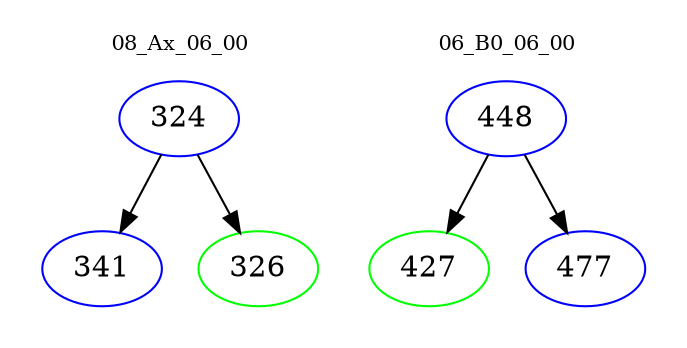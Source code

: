 digraph{
subgraph cluster_0 {
color = white
label = "08_Ax_06_00";
fontsize=10;
T0_324 [label="324", color="blue"]
T0_324 -> T0_341 [color="black"]
T0_341 [label="341", color="blue"]
T0_324 -> T0_326 [color="black"]
T0_326 [label="326", color="green"]
}
subgraph cluster_1 {
color = white
label = "06_B0_06_00";
fontsize=10;
T1_448 [label="448", color="blue"]
T1_448 -> T1_427 [color="black"]
T1_427 [label="427", color="green"]
T1_448 -> T1_477 [color="black"]
T1_477 [label="477", color="blue"]
}
}
